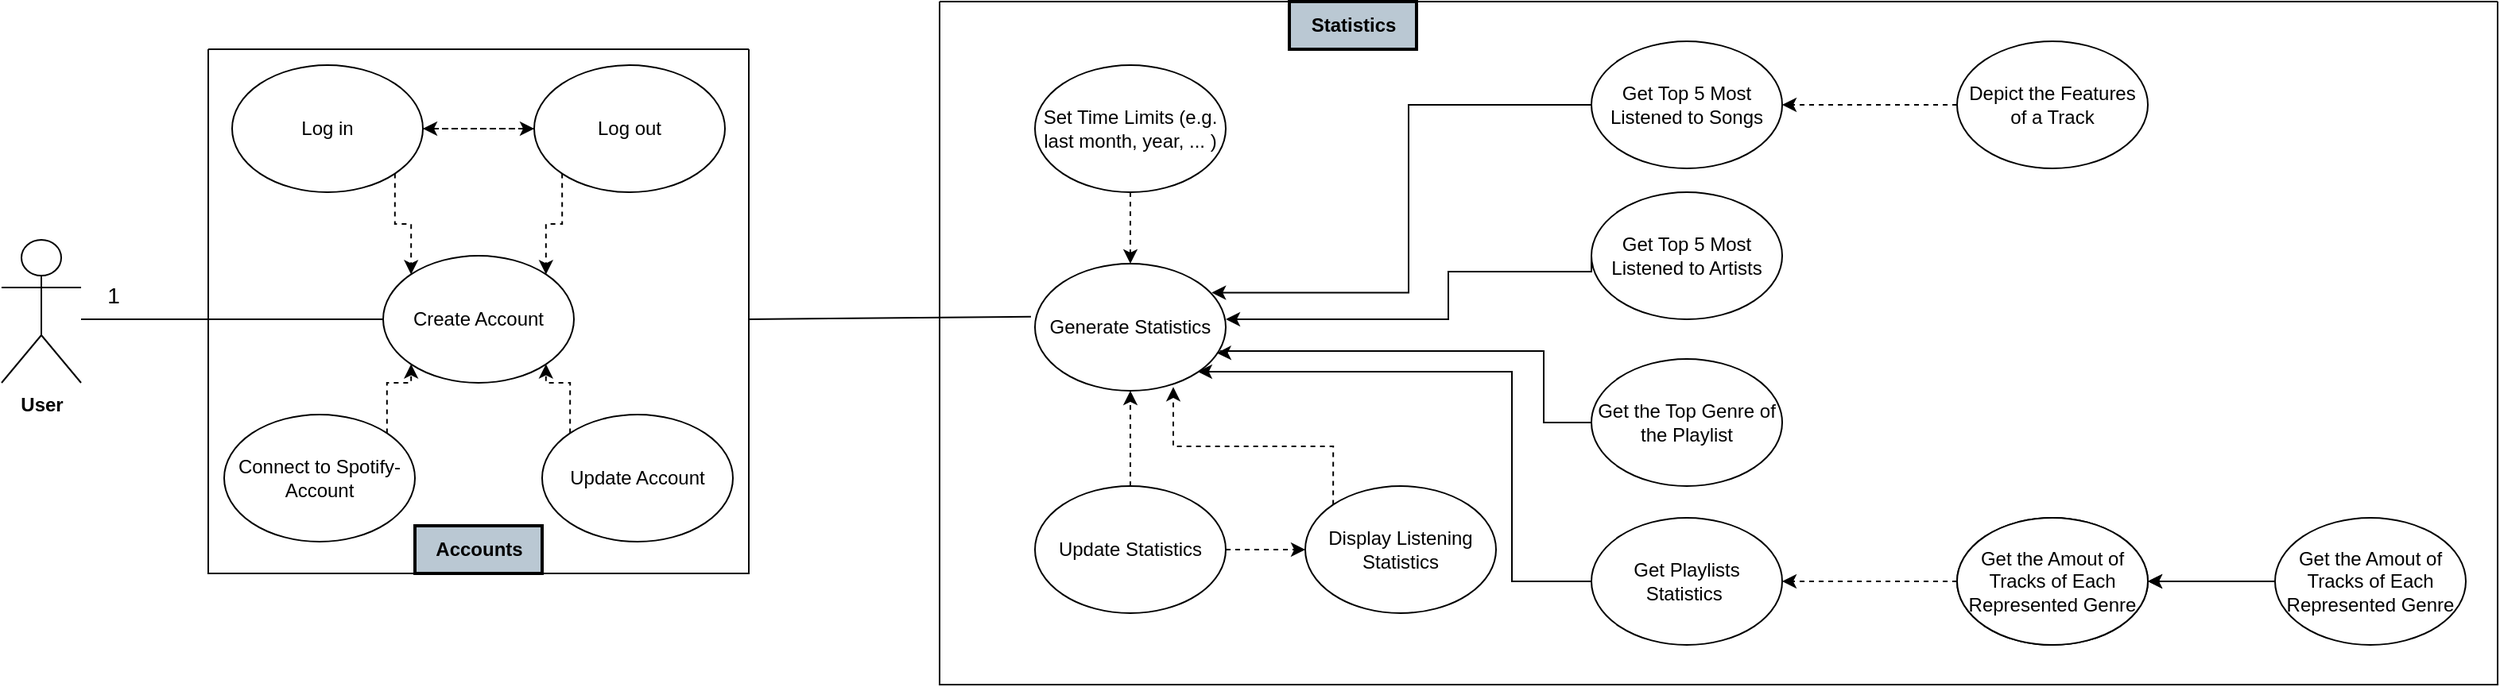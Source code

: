 <mxfile version="22.0.3" type="device">
  <diagram name="Page-1" id="ukFGb6xwwl3YrLs2a1CX">
    <mxGraphModel dx="1295" dy="888" grid="1" gridSize="10" guides="1" tooltips="1" connect="1" arrows="1" fold="1" page="1" pageScale="1" pageWidth="850" pageHeight="1100" math="0" shadow="0">
      <root>
        <mxCell id="0" />
        <mxCell id="1" parent="0" />
        <mxCell id="2uBDIJpBydurNGrXGWpo-19" value="&lt;b&gt;User&lt;/b&gt;" style="shape=umlActor;verticalLabelPosition=bottom;verticalAlign=top;html=1;outlineConnect=0;" vertex="1" parent="1">
          <mxGeometry x="30" y="340" width="50" height="90" as="geometry" />
        </mxCell>
        <mxCell id="2uBDIJpBydurNGrXGWpo-21" value="" style="swimlane;startSize=0;" vertex="1" parent="1">
          <mxGeometry x="160" y="220" width="340" height="330" as="geometry" />
        </mxCell>
        <mxCell id="2uBDIJpBydurNGrXGWpo-37" style="edgeStyle=orthogonalEdgeStyle;rounded=0;orthogonalLoop=1;jettySize=auto;html=1;exitX=0;exitY=1;exitDx=0;exitDy=0;entryX=1;entryY=0;entryDx=0;entryDy=0;dashed=1;" edge="1" parent="2uBDIJpBydurNGrXGWpo-21" source="2uBDIJpBydurNGrXGWpo-18" target="2uBDIJpBydurNGrXGWpo-2">
          <mxGeometry relative="1" as="geometry" />
        </mxCell>
        <mxCell id="2uBDIJpBydurNGrXGWpo-39" style="edgeStyle=orthogonalEdgeStyle;rounded=0;orthogonalLoop=1;jettySize=auto;html=1;exitX=0;exitY=0.5;exitDx=0;exitDy=0;entryX=1;entryY=0.5;entryDx=0;entryDy=0;dashed=1;" edge="1" parent="2uBDIJpBydurNGrXGWpo-21" source="2uBDIJpBydurNGrXGWpo-18" target="2uBDIJpBydurNGrXGWpo-17">
          <mxGeometry relative="1" as="geometry" />
        </mxCell>
        <mxCell id="2uBDIJpBydurNGrXGWpo-18" value="Log out" style="ellipse;whiteSpace=wrap;html=1;" vertex="1" parent="2uBDIJpBydurNGrXGWpo-21">
          <mxGeometry x="205" y="10" width="120" height="80" as="geometry" />
        </mxCell>
        <mxCell id="2uBDIJpBydurNGrXGWpo-36" style="edgeStyle=orthogonalEdgeStyle;rounded=0;orthogonalLoop=1;jettySize=auto;html=1;exitX=1;exitY=1;exitDx=0;exitDy=0;entryX=0;entryY=0;entryDx=0;entryDy=0;dashed=1;" edge="1" parent="2uBDIJpBydurNGrXGWpo-21" source="2uBDIJpBydurNGrXGWpo-17" target="2uBDIJpBydurNGrXGWpo-2">
          <mxGeometry relative="1" as="geometry" />
        </mxCell>
        <mxCell id="2uBDIJpBydurNGrXGWpo-40" style="edgeStyle=orthogonalEdgeStyle;rounded=0;orthogonalLoop=1;jettySize=auto;html=1;exitX=1;exitY=0.5;exitDx=0;exitDy=0;entryX=0;entryY=0.5;entryDx=0;entryDy=0;dashed=1;" edge="1" parent="2uBDIJpBydurNGrXGWpo-21" source="2uBDIJpBydurNGrXGWpo-17" target="2uBDIJpBydurNGrXGWpo-18">
          <mxGeometry relative="1" as="geometry" />
        </mxCell>
        <mxCell id="2uBDIJpBydurNGrXGWpo-17" value="Log in" style="ellipse;whiteSpace=wrap;html=1;" vertex="1" parent="2uBDIJpBydurNGrXGWpo-21">
          <mxGeometry x="15" y="10" width="120" height="80" as="geometry" />
        </mxCell>
        <mxCell id="2uBDIJpBydurNGrXGWpo-22" value="Accounts" style="text;html=1;align=center;verticalAlign=middle;resizable=0;points=[];autosize=1;strokeColor=default;fillColor=#bac8d3;strokeWidth=2;fontStyle=1" vertex="1" parent="2uBDIJpBydurNGrXGWpo-21">
          <mxGeometry x="130" y="300" width="80" height="30" as="geometry" />
        </mxCell>
        <mxCell id="2uBDIJpBydurNGrXGWpo-38" style="edgeStyle=orthogonalEdgeStyle;rounded=0;orthogonalLoop=1;jettySize=auto;html=1;exitX=1;exitY=0;exitDx=0;exitDy=0;entryX=0;entryY=1;entryDx=0;entryDy=0;dashed=1;" edge="1" parent="2uBDIJpBydurNGrXGWpo-21" source="2uBDIJpBydurNGrXGWpo-3" target="2uBDIJpBydurNGrXGWpo-2">
          <mxGeometry relative="1" as="geometry" />
        </mxCell>
        <mxCell id="2uBDIJpBydurNGrXGWpo-3" value="Connect to Spotify-Account" style="ellipse;whiteSpace=wrap;html=1;" vertex="1" parent="2uBDIJpBydurNGrXGWpo-21">
          <mxGeometry x="10" y="230" width="120" height="80" as="geometry" />
        </mxCell>
        <mxCell id="2uBDIJpBydurNGrXGWpo-32" style="edgeStyle=orthogonalEdgeStyle;rounded=0;orthogonalLoop=1;jettySize=auto;html=1;exitX=0;exitY=0;exitDx=0;exitDy=0;entryX=1;entryY=1;entryDx=0;entryDy=0;dashed=1;" edge="1" parent="2uBDIJpBydurNGrXGWpo-21" source="2uBDIJpBydurNGrXGWpo-4" target="2uBDIJpBydurNGrXGWpo-2">
          <mxGeometry relative="1" as="geometry" />
        </mxCell>
        <mxCell id="2uBDIJpBydurNGrXGWpo-4" value="Update Account" style="ellipse;whiteSpace=wrap;html=1;" vertex="1" parent="2uBDIJpBydurNGrXGWpo-21">
          <mxGeometry x="210" y="230" width="120" height="80" as="geometry" />
        </mxCell>
        <mxCell id="2uBDIJpBydurNGrXGWpo-2" value="Create Account" style="ellipse;whiteSpace=wrap;html=1;" vertex="1" parent="2uBDIJpBydurNGrXGWpo-21">
          <mxGeometry x="110" y="130" width="120" height="80" as="geometry" />
        </mxCell>
        <mxCell id="2uBDIJpBydurNGrXGWpo-29" value="" style="endArrow=none;html=1;rounded=0;" edge="1" parent="1" source="2uBDIJpBydurNGrXGWpo-2">
          <mxGeometry width="50" height="50" relative="1" as="geometry">
            <mxPoint x="130" y="418.75" as="sourcePoint" />
            <mxPoint x="80" y="390" as="targetPoint" />
          </mxGeometry>
        </mxCell>
        <mxCell id="2uBDIJpBydurNGrXGWpo-35" value="&lt;font style=&quot;font-size: 14px;&quot;&gt;1&lt;/font&gt;" style="edgeLabel;html=1;align=center;verticalAlign=middle;resizable=0;points=[];" vertex="1" connectable="0" parent="2uBDIJpBydurNGrXGWpo-29">
          <mxGeometry x="0.656" y="3" relative="1" as="geometry">
            <mxPoint x="-13" y="-18" as="offset" />
          </mxGeometry>
        </mxCell>
        <mxCell id="2uBDIJpBydurNGrXGWpo-41" value="" style="swimlane;startSize=0;" vertex="1" parent="1">
          <mxGeometry x="620" y="190" width="980" height="430" as="geometry" />
        </mxCell>
        <mxCell id="2uBDIJpBydurNGrXGWpo-6" value="Generate Statistics" style="ellipse;whiteSpace=wrap;html=1;" vertex="1" parent="2uBDIJpBydurNGrXGWpo-41">
          <mxGeometry x="60" y="165" width="120" height="80" as="geometry" />
        </mxCell>
        <mxCell id="2uBDIJpBydurNGrXGWpo-48" style="edgeStyle=orthogonalEdgeStyle;rounded=0;orthogonalLoop=1;jettySize=auto;html=1;exitX=0.5;exitY=1;exitDx=0;exitDy=0;entryX=0.5;entryY=0;entryDx=0;entryDy=0;dashed=1;" edge="1" parent="2uBDIJpBydurNGrXGWpo-41" source="2uBDIJpBydurNGrXGWpo-16" target="2uBDIJpBydurNGrXGWpo-6">
          <mxGeometry relative="1" as="geometry" />
        </mxCell>
        <mxCell id="2uBDIJpBydurNGrXGWpo-16" value="Set Time Limits (e.g. last month, year, ... )" style="ellipse;whiteSpace=wrap;html=1;" vertex="1" parent="2uBDIJpBydurNGrXGWpo-41">
          <mxGeometry x="60" y="40" width="120" height="80" as="geometry" />
        </mxCell>
        <mxCell id="2uBDIJpBydurNGrXGWpo-49" style="edgeStyle=orthogonalEdgeStyle;rounded=0;orthogonalLoop=1;jettySize=auto;html=1;exitX=0;exitY=0.5;exitDx=0;exitDy=0;entryX=0.926;entryY=0.228;entryDx=0;entryDy=0;entryPerimeter=0;" edge="1" parent="2uBDIJpBydurNGrXGWpo-41" source="2uBDIJpBydurNGrXGWpo-9" target="2uBDIJpBydurNGrXGWpo-6">
          <mxGeometry relative="1" as="geometry">
            <Array as="points">
              <mxPoint x="295" y="65" />
              <mxPoint x="295" y="183" />
            </Array>
          </mxGeometry>
        </mxCell>
        <mxCell id="2uBDIJpBydurNGrXGWpo-9" value="Get Top 5 Most Listened to Songs" style="ellipse;whiteSpace=wrap;html=1;" vertex="1" parent="2uBDIJpBydurNGrXGWpo-41">
          <mxGeometry x="410" y="25" width="120" height="80" as="geometry" />
        </mxCell>
        <mxCell id="2uBDIJpBydurNGrXGWpo-50" style="edgeStyle=orthogonalEdgeStyle;rounded=0;orthogonalLoop=1;jettySize=auto;html=1;exitX=0;exitY=0.5;exitDx=0;exitDy=0;" edge="1" parent="2uBDIJpBydurNGrXGWpo-41" source="2uBDIJpBydurNGrXGWpo-10">
          <mxGeometry relative="1" as="geometry">
            <mxPoint x="180" y="200" as="targetPoint" />
            <Array as="points">
              <mxPoint x="320" y="170" />
              <mxPoint x="320" y="200" />
            </Array>
          </mxGeometry>
        </mxCell>
        <mxCell id="2uBDIJpBydurNGrXGWpo-10" value="Get Top 5 Most Listened to Artists" style="ellipse;whiteSpace=wrap;html=1;" vertex="1" parent="2uBDIJpBydurNGrXGWpo-41">
          <mxGeometry x="410" y="120" width="120" height="80" as="geometry" />
        </mxCell>
        <mxCell id="2uBDIJpBydurNGrXGWpo-54" style="edgeStyle=orthogonalEdgeStyle;rounded=0;orthogonalLoop=1;jettySize=auto;html=1;exitX=0;exitY=0.5;exitDx=0;exitDy=0;entryX=1;entryY=0.5;entryDx=0;entryDy=0;dashed=1;" edge="1" parent="2uBDIJpBydurNGrXGWpo-41" source="2uBDIJpBydurNGrXGWpo-15" target="2uBDIJpBydurNGrXGWpo-9">
          <mxGeometry relative="1" as="geometry" />
        </mxCell>
        <mxCell id="2uBDIJpBydurNGrXGWpo-15" value="Depict the Features of a Track" style="ellipse;whiteSpace=wrap;html=1;" vertex="1" parent="2uBDIJpBydurNGrXGWpo-41">
          <mxGeometry x="640" y="25" width="120" height="80" as="geometry" />
        </mxCell>
        <mxCell id="2uBDIJpBydurNGrXGWpo-51" style="edgeStyle=orthogonalEdgeStyle;rounded=0;orthogonalLoop=1;jettySize=auto;html=1;exitX=0;exitY=0.5;exitDx=0;exitDy=0;entryX=0.953;entryY=0.703;entryDx=0;entryDy=0;entryPerimeter=0;" edge="1" parent="2uBDIJpBydurNGrXGWpo-41" source="2uBDIJpBydurNGrXGWpo-13" target="2uBDIJpBydurNGrXGWpo-6">
          <mxGeometry relative="1" as="geometry">
            <mxPoint x="180" y="210" as="targetPoint" />
            <Array as="points">
              <mxPoint x="380" y="265" />
              <mxPoint x="380" y="220" />
              <mxPoint x="177" y="220" />
              <mxPoint x="177" y="221" />
            </Array>
          </mxGeometry>
        </mxCell>
        <mxCell id="2uBDIJpBydurNGrXGWpo-13" value="Get the Top Genre of the Playlist" style="ellipse;whiteSpace=wrap;html=1;" vertex="1" parent="2uBDIJpBydurNGrXGWpo-41">
          <mxGeometry x="410" y="225" width="120" height="80" as="geometry" />
        </mxCell>
        <mxCell id="2uBDIJpBydurNGrXGWpo-63" style="edgeStyle=orthogonalEdgeStyle;rounded=0;orthogonalLoop=1;jettySize=auto;html=1;entryX=1;entryY=1;entryDx=0;entryDy=0;" edge="1" parent="2uBDIJpBydurNGrXGWpo-41" source="2uBDIJpBydurNGrXGWpo-11" target="2uBDIJpBydurNGrXGWpo-6">
          <mxGeometry relative="1" as="geometry">
            <Array as="points">
              <mxPoint x="360" y="365" />
              <mxPoint x="360" y="233" />
              <mxPoint x="162" y="233" />
            </Array>
          </mxGeometry>
        </mxCell>
        <mxCell id="2uBDIJpBydurNGrXGWpo-11" value="Get Playlists Statistics&amp;nbsp;" style="ellipse;whiteSpace=wrap;html=1;" vertex="1" parent="2uBDIJpBydurNGrXGWpo-41">
          <mxGeometry x="410" y="325" width="120" height="80" as="geometry" />
        </mxCell>
        <mxCell id="2uBDIJpBydurNGrXGWpo-55" style="edgeStyle=orthogonalEdgeStyle;rounded=0;orthogonalLoop=1;jettySize=auto;html=1;exitX=0;exitY=0.5;exitDx=0;exitDy=0;entryX=1;entryY=0.5;entryDx=0;entryDy=0;dashed=1;" edge="1" parent="2uBDIJpBydurNGrXGWpo-41" source="2uBDIJpBydurNGrXGWpo-12" target="2uBDIJpBydurNGrXGWpo-11">
          <mxGeometry relative="1" as="geometry" />
        </mxCell>
        <mxCell id="2uBDIJpBydurNGrXGWpo-12" value="Get the Top Artists of the Playlist" style="ellipse;whiteSpace=wrap;html=1;" vertex="1" parent="2uBDIJpBydurNGrXGWpo-41">
          <mxGeometry x="640" y="325" width="120" height="80" as="geometry" />
        </mxCell>
        <mxCell id="2uBDIJpBydurNGrXGWpo-47" style="edgeStyle=orthogonalEdgeStyle;rounded=0;orthogonalLoop=1;jettySize=auto;html=1;exitX=0.5;exitY=0;exitDx=0;exitDy=0;dashed=1;" edge="1" parent="2uBDIJpBydurNGrXGWpo-41" source="2uBDIJpBydurNGrXGWpo-7" target="2uBDIJpBydurNGrXGWpo-6">
          <mxGeometry relative="1" as="geometry" />
        </mxCell>
        <mxCell id="2uBDIJpBydurNGrXGWpo-57" style="edgeStyle=orthogonalEdgeStyle;rounded=0;orthogonalLoop=1;jettySize=auto;html=1;entryX=0;entryY=0.5;entryDx=0;entryDy=0;dashed=1;" edge="1" parent="2uBDIJpBydurNGrXGWpo-41" source="2uBDIJpBydurNGrXGWpo-7" target="2uBDIJpBydurNGrXGWpo-5">
          <mxGeometry relative="1" as="geometry" />
        </mxCell>
        <mxCell id="2uBDIJpBydurNGrXGWpo-7" value="Update Statistics" style="ellipse;whiteSpace=wrap;html=1;" vertex="1" parent="2uBDIJpBydurNGrXGWpo-41">
          <mxGeometry x="60" y="305" width="120" height="80" as="geometry" />
        </mxCell>
        <mxCell id="2uBDIJpBydurNGrXGWpo-56" style="edgeStyle=orthogonalEdgeStyle;rounded=0;orthogonalLoop=1;jettySize=auto;html=1;exitX=0;exitY=0.5;exitDx=0;exitDy=0;entryX=1;entryY=0.5;entryDx=0;entryDy=0;" edge="1" parent="2uBDIJpBydurNGrXGWpo-41" source="2uBDIJpBydurNGrXGWpo-14" target="2uBDIJpBydurNGrXGWpo-12">
          <mxGeometry relative="1" as="geometry" />
        </mxCell>
        <mxCell id="2uBDIJpBydurNGrXGWpo-14" value="Get the Amout of Tracks of Each Represented Genre" style="ellipse;whiteSpace=wrap;html=1;" vertex="1" parent="2uBDIJpBydurNGrXGWpo-41">
          <mxGeometry x="840" y="325" width="120" height="80" as="geometry" />
        </mxCell>
        <mxCell id="2uBDIJpBydurNGrXGWpo-46" style="edgeStyle=orthogonalEdgeStyle;rounded=0;orthogonalLoop=1;jettySize=auto;html=1;exitX=0;exitY=0;exitDx=0;exitDy=0;entryX=0.721;entryY=0.97;entryDx=0;entryDy=0;dashed=1;entryPerimeter=0;" edge="1" parent="2uBDIJpBydurNGrXGWpo-41" source="2uBDIJpBydurNGrXGWpo-5" target="2uBDIJpBydurNGrXGWpo-6">
          <mxGeometry relative="1" as="geometry">
            <Array as="points">
              <mxPoint x="248" y="280" />
              <mxPoint x="147" y="280" />
              <mxPoint x="147" y="243" />
            </Array>
          </mxGeometry>
        </mxCell>
        <mxCell id="2uBDIJpBydurNGrXGWpo-5" value="Display Listening Statistics" style="ellipse;whiteSpace=wrap;html=1;" vertex="1" parent="2uBDIJpBydurNGrXGWpo-41">
          <mxGeometry x="230" y="305" width="120" height="80" as="geometry" />
        </mxCell>
        <mxCell id="2uBDIJpBydurNGrXGWpo-64" value="Statistics" style="text;html=1;align=center;verticalAlign=middle;resizable=0;points=[];autosize=1;strokeColor=default;fillColor=#bac8d3;strokeWidth=2;fontStyle=1" vertex="1" parent="2uBDIJpBydurNGrXGWpo-41">
          <mxGeometry x="220" width="80" height="30" as="geometry" />
        </mxCell>
        <mxCell id="2uBDIJpBydurNGrXGWpo-42" value="" style="endArrow=none;html=1;rounded=0;entryX=-0.021;entryY=0.417;entryDx=0;entryDy=0;entryPerimeter=0;" edge="1" parent="1" target="2uBDIJpBydurNGrXGWpo-6">
          <mxGeometry width="50" height="50" relative="1" as="geometry">
            <mxPoint x="500" y="390" as="sourcePoint" />
            <mxPoint x="550" y="340" as="targetPoint" />
          </mxGeometry>
        </mxCell>
        <mxCell id="2uBDIJpBydurNGrXGWpo-60" value="Get the Amout of Tracks of Each Represented Genre" style="ellipse;whiteSpace=wrap;html=1;" vertex="1" parent="1">
          <mxGeometry x="1260" y="515" width="120" height="80" as="geometry" />
        </mxCell>
        <mxCell id="2uBDIJpBydurNGrXGWpo-61" value="" style="edgeStyle=orthogonalEdgeStyle;rounded=0;orthogonalLoop=1;jettySize=auto;html=1;dashed=1;" edge="1" parent="1" source="2uBDIJpBydurNGrXGWpo-14" target="2uBDIJpBydurNGrXGWpo-60">
          <mxGeometry relative="1" as="geometry" />
        </mxCell>
      </root>
    </mxGraphModel>
  </diagram>
</mxfile>
